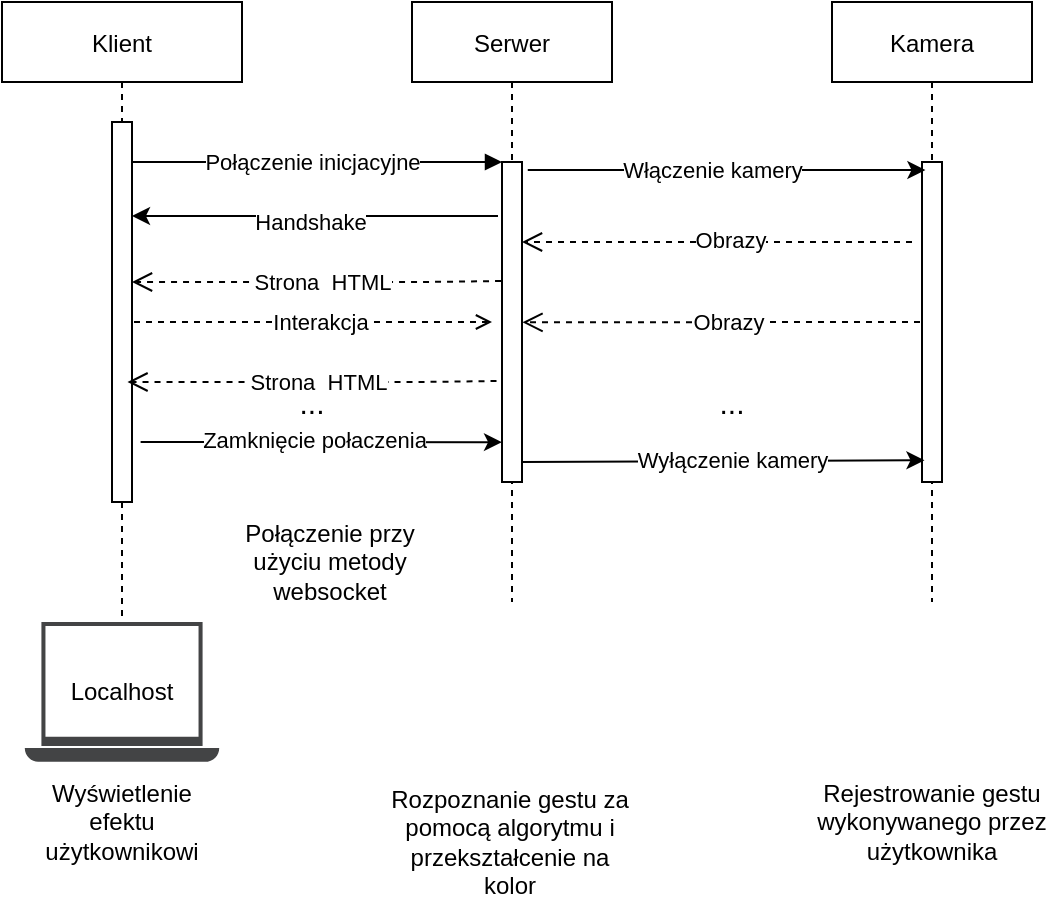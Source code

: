 <mxfile version="14.7.3" type="github">
  <diagram id="kgpKYQtTHZ0yAKxKKP6v" name="Page-1">
    <mxGraphModel dx="569" dy="305" grid="1" gridSize="10" guides="1" tooltips="1" connect="1" arrows="1" fold="1" page="1" pageScale="1" pageWidth="850" pageHeight="1100" math="0" shadow="0">
      <root>
        <mxCell id="0" />
        <mxCell id="1" parent="0" />
        <mxCell id="3nuBFxr9cyL0pnOWT2aG-1" value="Klient " style="shape=umlLifeline;perimeter=lifelinePerimeter;container=1;collapsible=0;recursiveResize=0;rounded=0;shadow=0;strokeWidth=1;" parent="1" vertex="1">
          <mxGeometry x="95" y="80" width="120" height="310" as="geometry" />
        </mxCell>
        <mxCell id="3nuBFxr9cyL0pnOWT2aG-2" value="" style="points=[];perimeter=orthogonalPerimeter;rounded=0;shadow=0;strokeWidth=1;" parent="3nuBFxr9cyL0pnOWT2aG-1" vertex="1">
          <mxGeometry x="55" y="60" width="10" height="190" as="geometry" />
        </mxCell>
        <mxCell id="3nuBFxr9cyL0pnOWT2aG-5" value="Serwer" style="shape=umlLifeline;perimeter=lifelinePerimeter;container=1;collapsible=0;recursiveResize=0;rounded=0;shadow=0;strokeWidth=1;" parent="1" vertex="1">
          <mxGeometry x="300" y="80" width="100" height="300" as="geometry" />
        </mxCell>
        <mxCell id="3nuBFxr9cyL0pnOWT2aG-6" value="" style="points=[];perimeter=orthogonalPerimeter;rounded=0;shadow=0;strokeWidth=1;" parent="3nuBFxr9cyL0pnOWT2aG-5" vertex="1">
          <mxGeometry x="45" y="80" width="10" height="160" as="geometry" />
        </mxCell>
        <mxCell id="3nuBFxr9cyL0pnOWT2aG-8" value="" style="verticalAlign=bottom;endArrow=block;entryX=0;entryY=0;shadow=0;strokeWidth=1;" parent="1" source="3nuBFxr9cyL0pnOWT2aG-2" target="3nuBFxr9cyL0pnOWT2aG-6" edge="1">
          <mxGeometry relative="1" as="geometry">
            <mxPoint x="275" y="160" as="sourcePoint" />
          </mxGeometry>
        </mxCell>
        <mxCell id="br4FtKxxlDKlVfCPAYSt-15" value="Połączenie inicjacyjne" style="edgeLabel;html=1;align=center;verticalAlign=middle;resizable=0;points=[];" parent="3nuBFxr9cyL0pnOWT2aG-8" vertex="1" connectable="0">
          <mxGeometry x="0.135" y="4" relative="1" as="geometry">
            <mxPoint x="-15" y="4" as="offset" />
          </mxGeometry>
        </mxCell>
        <mxCell id="br4FtKxxlDKlVfCPAYSt-1" value="" style="endArrow=classic;html=1;exitX=-0.2;exitY=0.169;exitDx=0;exitDy=0;exitPerimeter=0;" parent="1" source="3nuBFxr9cyL0pnOWT2aG-6" edge="1">
          <mxGeometry width="50" height="50" relative="1" as="geometry">
            <mxPoint x="150" y="410" as="sourcePoint" />
            <mxPoint x="160" y="187" as="targetPoint" />
            <Array as="points">
              <mxPoint x="220" y="187" />
            </Array>
          </mxGeometry>
        </mxCell>
        <mxCell id="br4FtKxxlDKlVfCPAYSt-2" value="Handshake" style="edgeLabel;html=1;align=center;verticalAlign=middle;resizable=0;points=[];" parent="br4FtKxxlDKlVfCPAYSt-1" vertex="1" connectable="0">
          <mxGeometry x="0.176" relative="1" as="geometry">
            <mxPoint x="13" y="3" as="offset" />
          </mxGeometry>
        </mxCell>
        <mxCell id="br4FtKxxlDKlVfCPAYSt-5" value="" style="pointerEvents=1;shadow=0;dashed=0;html=1;strokeColor=none;fillColor=#434445;aspect=fixed;labelPosition=center;verticalLabelPosition=bottom;verticalAlign=top;align=center;outlineConnect=0;shape=mxgraph.vvd.laptop;" parent="1" vertex="1">
          <mxGeometry x="106.39" y="390" width="97.22" height="70" as="geometry" />
        </mxCell>
        <mxCell id="br4FtKxxlDKlVfCPAYSt-7" value="Localhost" style="text;html=1;strokeColor=none;fillColor=none;align=center;verticalAlign=middle;whiteSpace=wrap;rounded=0;" parent="1" vertex="1">
          <mxGeometry x="135" y="415" width="40" height="20" as="geometry" />
        </mxCell>
        <mxCell id="br4FtKxxlDKlVfCPAYSt-9" value="Kamera" style="shape=umlLifeline;perimeter=lifelinePerimeter;container=1;collapsible=0;recursiveResize=0;rounded=0;shadow=0;strokeWidth=1;" parent="1" vertex="1">
          <mxGeometry x="510" y="80" width="100" height="300" as="geometry" />
        </mxCell>
        <mxCell id="br4FtKxxlDKlVfCPAYSt-10" value="" style="points=[];perimeter=orthogonalPerimeter;rounded=0;shadow=0;strokeWidth=1;" parent="br4FtKxxlDKlVfCPAYSt-9" vertex="1">
          <mxGeometry x="45" y="80" width="10" height="160" as="geometry" />
        </mxCell>
        <mxCell id="br4FtKxxlDKlVfCPAYSt-12" value="" style="shape=image;html=1;verticalAlign=top;verticalLabelPosition=bottom;labelBackgroundColor=#ffffff;imageAspect=0;aspect=fixed;image=https://cdn1.iconfinder.com/data/icons/feather-2/24/camera-128.png" parent="1" vertex="1">
          <mxGeometry x="525" y="390" width="70" height="70" as="geometry" />
        </mxCell>
        <mxCell id="br4FtKxxlDKlVfCPAYSt-13" value="" style="endArrow=classic;html=1;exitX=1.288;exitY=0.025;exitDx=0;exitDy=0;exitPerimeter=0;entryX=0.171;entryY=0.025;entryDx=0;entryDy=0;entryPerimeter=0;" parent="1" source="3nuBFxr9cyL0pnOWT2aG-6" target="br4FtKxxlDKlVfCPAYSt-10" edge="1">
          <mxGeometry width="50" height="50" relative="1" as="geometry">
            <mxPoint x="450" y="560" as="sourcePoint" />
            <mxPoint x="550" y="164" as="targetPoint" />
          </mxGeometry>
        </mxCell>
        <mxCell id="br4FtKxxlDKlVfCPAYSt-16" value="Włączenie kamery" style="edgeLabel;html=1;align=center;verticalAlign=middle;resizable=0;points=[];" parent="br4FtKxxlDKlVfCPAYSt-13" vertex="1" connectable="0">
          <mxGeometry x="0.195" relative="1" as="geometry">
            <mxPoint x="-27" as="offset" />
          </mxGeometry>
        </mxCell>
        <mxCell id="br4FtKxxlDKlVfCPAYSt-17" value="" style="verticalAlign=bottom;endArrow=open;dashed=1;endSize=8;shadow=0;strokeWidth=1;" parent="1" target="3nuBFxr9cyL0pnOWT2aG-6" edge="1">
          <mxGeometry x="0.026" relative="1" as="geometry">
            <mxPoint x="370" y="200" as="targetPoint" />
            <mxPoint x="550" y="200" as="sourcePoint" />
            <Array as="points">
              <mxPoint x="500" y="200" />
            </Array>
            <mxPoint as="offset" />
          </mxGeometry>
        </mxCell>
        <mxCell id="br4FtKxxlDKlVfCPAYSt-19" value="Obrazy" style="edgeLabel;html=1;align=center;verticalAlign=middle;resizable=0;points=[];" parent="br4FtKxxlDKlVfCPAYSt-17" vertex="1" connectable="0">
          <mxGeometry x="-0.067" y="-1" relative="1" as="geometry">
            <mxPoint as="offset" />
          </mxGeometry>
        </mxCell>
        <mxCell id="br4FtKxxlDKlVfCPAYSt-18" value="" style="verticalAlign=bottom;endArrow=open;dashed=1;endSize=8;shadow=0;strokeWidth=1;entryX=1.124;entryY=0.501;entryDx=0;entryDy=0;entryPerimeter=0;" parent="1" edge="1">
          <mxGeometry relative="1" as="geometry">
            <mxPoint x="355.24" y="240.16" as="targetPoint" />
            <mxPoint x="554" y="240" as="sourcePoint" />
            <Array as="points">
              <mxPoint x="504" y="240" />
            </Array>
          </mxGeometry>
        </mxCell>
        <mxCell id="br4FtKxxlDKlVfCPAYSt-20" value="Obrazy" style="edgeLabel;html=1;align=center;verticalAlign=middle;resizable=0;points=[];" parent="br4FtKxxlDKlVfCPAYSt-18" vertex="1" connectable="0">
          <mxGeometry x="-0.1" relative="1" as="geometry">
            <mxPoint x="-7" as="offset" />
          </mxGeometry>
        </mxCell>
        <mxCell id="br4FtKxxlDKlVfCPAYSt-21" value="" style="verticalAlign=bottom;endArrow=open;dashed=1;endSize=8;shadow=0;strokeWidth=1;exitX=-0.048;exitY=0.372;exitDx=0;exitDy=0;exitPerimeter=0;" parent="1" source="3nuBFxr9cyL0pnOWT2aG-6" edge="1">
          <mxGeometry relative="1" as="geometry">
            <mxPoint x="160" y="220" as="targetPoint" />
            <mxPoint x="340" y="220" as="sourcePoint" />
            <Array as="points">
              <mxPoint x="305" y="220" />
            </Array>
          </mxGeometry>
        </mxCell>
        <mxCell id="br4FtKxxlDKlVfCPAYSt-22" value="Strona&amp;nbsp; HTML" style="edgeLabel;html=1;align=center;verticalAlign=middle;resizable=0;points=[];" parent="br4FtKxxlDKlVfCPAYSt-21" vertex="1" connectable="0">
          <mxGeometry x="-0.1" relative="1" as="geometry">
            <mxPoint x="-7" as="offset" />
          </mxGeometry>
        </mxCell>
        <mxCell id="br4FtKxxlDKlVfCPAYSt-23" value="" style="verticalAlign=bottom;endArrow=open;dashed=1;endSize=8;shadow=0;strokeWidth=1;exitX=-0.048;exitY=0.372;exitDx=0;exitDy=0;exitPerimeter=0;" parent="1" edge="1">
          <mxGeometry relative="1" as="geometry">
            <mxPoint x="157.74" y="270" as="targetPoint" />
            <mxPoint x="342.26" y="269.52" as="sourcePoint" />
            <Array as="points">
              <mxPoint x="302.74" y="270" />
            </Array>
          </mxGeometry>
        </mxCell>
        <mxCell id="br4FtKxxlDKlVfCPAYSt-24" value="Strona&amp;nbsp; HTML" style="edgeLabel;html=1;align=center;verticalAlign=middle;resizable=0;points=[];" parent="br4FtKxxlDKlVfCPAYSt-23" vertex="1" connectable="0">
          <mxGeometry x="-0.1" relative="1" as="geometry">
            <mxPoint x="-7" as="offset" />
          </mxGeometry>
        </mxCell>
        <mxCell id="br4FtKxxlDKlVfCPAYSt-30" value="&lt;font style=&quot;font-size: 15px&quot;&gt;...&lt;/font&gt;" style="text;html=1;strokeColor=none;fillColor=none;align=center;verticalAlign=middle;whiteSpace=wrap;rounded=0;" parent="1" vertex="1">
          <mxGeometry x="230" y="270" width="40" height="20" as="geometry" />
        </mxCell>
        <mxCell id="br4FtKxxlDKlVfCPAYSt-31" value="&lt;font style=&quot;font-size: 15px&quot;&gt;...&lt;/font&gt;" style="text;html=1;strokeColor=none;fillColor=none;align=center;verticalAlign=middle;whiteSpace=wrap;rounded=0;" parent="1" vertex="1">
          <mxGeometry x="440" y="270" width="40" height="20" as="geometry" />
        </mxCell>
        <mxCell id="br4FtKxxlDKlVfCPAYSt-34" value="" style="endArrow=classic;html=1;exitX=1.383;exitY=0.871;exitDx=0;exitDy=0;exitPerimeter=0;entryX=0.124;entryY=0.932;entryDx=0;entryDy=0;entryPerimeter=0;" parent="1" target="br4FtKxxlDKlVfCPAYSt-10" edge="1">
          <mxGeometry width="50" height="50" relative="1" as="geometry">
            <mxPoint x="355.0" y="310" as="sourcePoint" />
            <mxPoint x="550" y="310" as="targetPoint" />
          </mxGeometry>
        </mxCell>
        <mxCell id="br4FtKxxlDKlVfCPAYSt-35" value="&lt;div align=&quot;center&quot;&gt;Wyłączenie kamery&lt;/div&gt;" style="edgeLabel;html=1;align=center;verticalAlign=middle;resizable=0;points=[];" parent="br4FtKxxlDKlVfCPAYSt-34" vertex="1" connectable="0">
          <mxGeometry x="-0.267" y="1" relative="1" as="geometry">
            <mxPoint x="31" as="offset" />
          </mxGeometry>
        </mxCell>
        <mxCell id="br4FtKxxlDKlVfCPAYSt-36" value="" style="endArrow=classic;html=1;exitX=1.383;exitY=0.871;exitDx=0;exitDy=0;exitPerimeter=0;entryX=-0.048;entryY=0.941;entryDx=0;entryDy=0;entryPerimeter=0;" parent="1" edge="1">
          <mxGeometry width="50" height="50" relative="1" as="geometry">
            <mxPoint x="164.31" y="300" as="sourcePoint" />
            <mxPoint x="345.0" y="300.07" as="targetPoint" />
          </mxGeometry>
        </mxCell>
        <mxCell id="br4FtKxxlDKlVfCPAYSt-37" value="Zamknięcie połaczenia" style="edgeLabel;html=1;align=center;verticalAlign=middle;resizable=0;points=[];" parent="br4FtKxxlDKlVfCPAYSt-36" vertex="1" connectable="0">
          <mxGeometry x="-0.267" y="1" relative="1" as="geometry">
            <mxPoint x="20" as="offset" />
          </mxGeometry>
        </mxCell>
        <mxCell id="br4FtKxxlDKlVfCPAYSt-38" value="Połączenie przy użyciu metody websocket" style="text;html=1;strokeColor=none;fillColor=none;align=center;verticalAlign=middle;whiteSpace=wrap;rounded=0;" parent="1" vertex="1">
          <mxGeometry x="203.61" y="340" width="110" height="40" as="geometry" />
        </mxCell>
        <mxCell id="br4FtKxxlDKlVfCPAYSt-39" value="Rozpoznanie gestu za pomocą algorytmu i przekształcenie na kolor" style="text;html=1;strokeColor=none;fillColor=none;align=center;verticalAlign=middle;whiteSpace=wrap;rounded=0;" parent="1" vertex="1">
          <mxGeometry x="283.61" y="480" width="130" height="40" as="geometry" />
        </mxCell>
        <mxCell id="br4FtKxxlDKlVfCPAYSt-40" value="Wyświetlenie efektu użytkownikowi" style="text;html=1;strokeColor=none;fillColor=none;align=center;verticalAlign=middle;whiteSpace=wrap;rounded=0;" parent="1" vertex="1">
          <mxGeometry x="135" y="480" width="40" height="20" as="geometry" />
        </mxCell>
        <mxCell id="br4FtKxxlDKlVfCPAYSt-41" value="Rejestrowanie gestu wykonywanego przez użytkownika" style="text;html=1;strokeColor=none;fillColor=none;align=center;verticalAlign=middle;whiteSpace=wrap;rounded=0;" parent="1" vertex="1">
          <mxGeometry x="500" y="475" width="120" height="30" as="geometry" />
        </mxCell>
        <mxCell id="1Crurk2GbxXEvVOLKUOw-1" value="" style="shape=image;html=1;verticalAlign=top;verticalLabelPosition=bottom;labelBackgroundColor=#ffffff;imageAspect=0;aspect=fixed;image=https://cdn4.iconfinder.com/data/icons/social-life/512/raspberry-pi-128.png" parent="1" vertex="1">
          <mxGeometry x="315.2" y="390" width="69.61" height="69.61" as="geometry" />
        </mxCell>
        <mxCell id="olWorDORCSdhmTzYqPX5-1" value="" style="endArrow=open;html=1;dashed=1;exitX=1.1;exitY=0.526;exitDx=0;exitDy=0;exitPerimeter=0;endFill=0;" edge="1" parent="1" source="3nuBFxr9cyL0pnOWT2aG-2">
          <mxGeometry width="50" height="50" relative="1" as="geometry">
            <mxPoint x="400" y="410" as="sourcePoint" />
            <mxPoint x="340" y="240" as="targetPoint" />
            <Array as="points">
              <mxPoint x="280" y="240" />
              <mxPoint x="340" y="240" />
            </Array>
          </mxGeometry>
        </mxCell>
        <mxCell id="olWorDORCSdhmTzYqPX5-3" value="Interakcja" style="edgeLabel;html=1;align=center;verticalAlign=middle;resizable=0;points=[];" vertex="1" connectable="0" parent="olWorDORCSdhmTzYqPX5-1">
          <mxGeometry x="0.041" relative="1" as="geometry">
            <mxPoint as="offset" />
          </mxGeometry>
        </mxCell>
      </root>
    </mxGraphModel>
  </diagram>
</mxfile>
